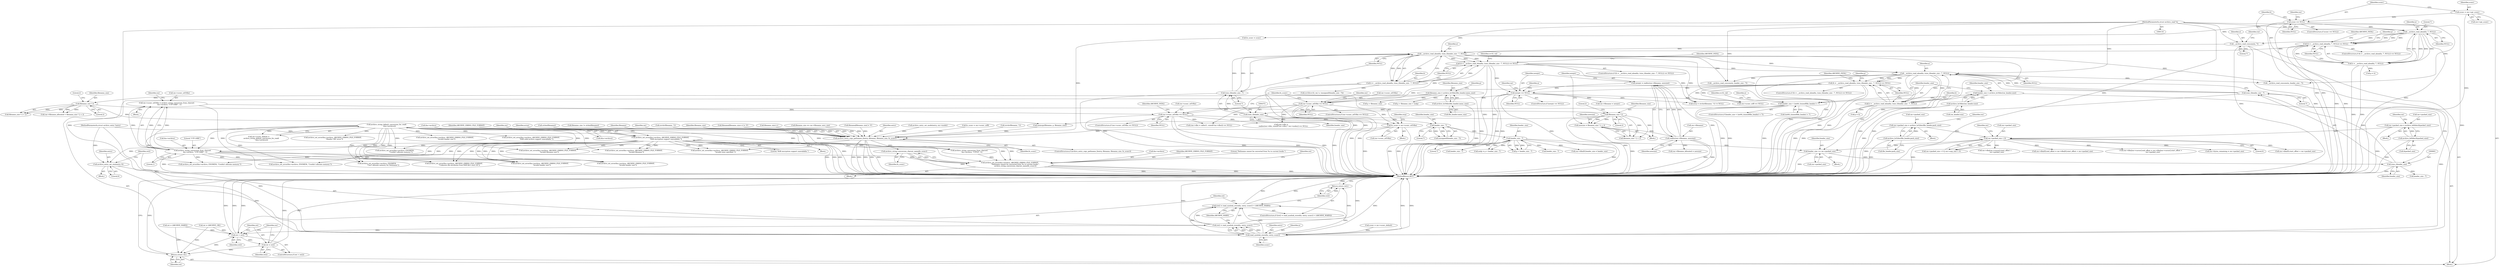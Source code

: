 digraph "0_libarchive_5562545b5562f6d12a4ef991fae158bf4ccf92b6@pointer" {
"1000978" [label="(Call,fn_sconv = rar->sconv_utf16be)"];
"1000971" [label="(Call,rar->sconv_utf16be == NULL)"];
"1000959" [label="(Call,rar->sconv_utf16be = archive_string_conversion_from_charset(\n           &a->archive, \"UTF-16BE\", 1))"];
"1000963" [label="(Call,archive_string_conversion_from_charset(\n           &a->archive, \"UTF-16BE\", 1))"];
"1000172" [label="(Call,archive_string_default_conversion_for_read(\n            &(a->archive)))"];
"1000470" [label="(Call,archive_set_error(&a->archive, ARCHIVE_ERRNO_FILE_FORMAT,\n                      \"RAR encryption support unavailable.\"))"];
"1000953" [label="(Call,rar->sconv_utf16be == NULL)"];
"1000365" [label="(Call,(h = __archive_read_ahead(a, (size_t)header_size - 7, NULL)) == NULL)"];
"1000366" [label="(Call,h = __archive_read_ahead(a, (size_t)header_size - 7, NULL))"];
"1000368" [label="(Call,__archive_read_ahead(a, (size_t)header_size - 7, NULL))"];
"1000252" [label="(Call,__archive_read_consume(a, 7))"];
"1000191" [label="(Call,__archive_read_ahead(a, 7, NULL))"];
"1000117" [label="(MethodParameterIn,struct archive_read *a)"];
"1000158" [label="(Call,sconv == NULL)"];
"1000152" [label="(Call,sconv = rar->opt_sconv)"];
"1000370" [label="(Call,(size_t)header_size - 7)"];
"1000371" [label="(Call,(size_t)header_size)"];
"1000222" [label="(Call,header_size < (int64_t)sizeof(file_header) + 7)"];
"1000215" [label="(Call,header_size = archive_le16dec(rar_header.size))"];
"1000217" [label="(Call,archive_le16dec(rar_header.size))"];
"1000188" [label="(Call,(h = __archive_read_ahead(a, 7, NULL)) == NULL)"];
"1000189" [label="(Call,h = __archive_read_ahead(a, 7, NULL))"];
"1000594" [label="(Call,(h = __archive_read_ahead(a, (size_t)header_size - 7, NULL)) == NULL)"];
"1000595" [label="(Call,h = __archive_read_ahead(a, (size_t)header_size - 7, NULL))"];
"1000597" [label="(Call,__archive_read_ahead(a, (size_t)header_size - 7, NULL))"];
"1000599" [label="(Call,(size_t)header_size - 7)"];
"1000600" [label="(Call,(size_t)header_size)"];
"1000588" [label="(Call,header_size += rar->packed_size)"];
"1000548" [label="(Call,rar->packed_size < 0)"];
"1000530" [label="(Call,rar->packed_size = archive_le32dec(file_header.pack_size))"];
"1000534" [label="(Call,archive_le32dec(file_header.pack_size))"];
"1000514" [label="(Call,rar->packed_size = archive_le64dec(&packed_size))"];
"1000518" [label="(Call,archive_le64dec(&packed_size))"];
"1000415" [label="(Call,header_size - 7)"];
"1000386" [label="(Call,header_size - 7)"];
"1000671" [label="(Call,newptr == NULL)"];
"1000663" [label="(Call,newptr = realloc(rar->filename, newsize))"];
"1000665" [label="(Call,realloc(rar->filename, newsize))"];
"1000656" [label="(Call,newsize = filename_size * 2 + 2)"];
"1000659" [label="(Call,filename_size * 2)"];
"1000649" [label="(Call,filename_size * 2)"];
"1000621" [label="(Call,filename_size = archive_le16dec(file_header.name_size))"];
"1000623" [label="(Call,archive_le16dec(file_header.name_size))"];
"1001661" [label="(Call,archive_entry_copy_pathname_l(entry, filename, filename_size, fn_sconv))"];
"1001688" [label="(Call,archive_string_conversion_charset_name(fn_sconv))"];
"1001681" [label="(Call,archive_set_error(&a->archive, ARCHIVE_ERRNO_FILE_FORMAT,\n                      \"Pathname cannot be converted from %s to current locale.\",\n                      archive_string_conversion_charset_name(fn_sconv)))"];
"1001707" [label="(Call,archive_entry_set_size(entry, 0))"];
"1001714" [label="(Call,read_symlink_stored(a, entry, sconv))"];
"1001711" [label="(Call,(ret2 = read_symlink_stored(a, entry, sconv)) < (ARCHIVE_WARN))"];
"1001712" [label="(Call,ret2 = read_symlink_stored(a, entry, sconv))"];
"1001719" [label="(Return,return ret2;)"];
"1001722" [label="(Call,ret > ret2)"];
"1001725" [label="(Call,ret = ret2)"];
"1001739" [label="(Return,return ret;)"];
"1001727" [label="(Identifier,ret2)"];
"1001101" [label="(Call,__archive_read_consume(a, header_size - 7))"];
"1001493" [label="(Call,archive_set_error(&a->archive, ARCHIVE_ERRNO_FILE_FORMAT,\n                      \"Unknown file attributes from RAR file's host OS\"))"];
"1000182" [label="(Call,sconv = rar->sconv_default)"];
"1001682" [label="(Call,&a->archive)"];
"1000953" [label="(Call,rar->sconv_utf16be == NULL)"];
"1000417" [label="(Literal,7)"];
"1000675" [label="(Call,archive_set_error(&a->archive, ENOMEM,\n                        \"Couldn't allocate memory.\"))"];
"1001708" [label="(Identifier,entry)"];
"1000369" [label="(Identifier,a)"];
"1000644" [label="(Call,rar->filename_allocated < filename_size * 2 + 2)"];
"1000518" [label="(Call,archive_le64dec(&packed_size))"];
"1000416" [label="(Identifier,header_size)"];
"1000959" [label="(Call,rar->sconv_utf16be = archive_string_conversion_from_charset(\n           &a->archive, \"UTF-16BE\", 1))"];
"1000559" [label="(Call,archive_set_error(&a->archive, ARCHIVE_ERRNO_FILE_FORMAT,\n                      \"Invalid sizes specified.\"))"];
"1000364" [label="(ControlStructure,if ((h = __archive_read_ahead(a, (size_t)header_size - 7, NULL)) == NULL))"];
"1000970" [label="(ControlStructure,if (rar->sconv_utf16be == NULL))"];
"1000600" [label="(Call,(size_t)header_size)"];
"1000194" [label="(Identifier,NULL)"];
"1001013" [label="(Call,rar->sconv_utf8 == NULL)"];
"1000197" [label="(Identifier,ARCHIVE_FATAL)"];
"1000399" [label="(Call,archive_set_error(&a->archive, ARCHIVE_ERRNO_FILE_FORMAT,\n      \"Header CRC error\"))"];
"1000216" [label="(Identifier,header_size)"];
"1000540" [label="(Identifier,rar)"];
"1000671" [label="(Call,newptr == NULL)"];
"1000514" [label="(Call,rar->packed_size = archive_le64dec(&packed_size))"];
"1000222" [label="(Call,header_size < (int64_t)sizeof(file_header) + 7)"];
"1000190" [label="(Identifier,h)"];
"1000699" [label="(Call,memcpy(filename, p, filename_size))"];
"1000152" [label="(Call,sconv = rar->opt_sconv)"];
"1000670" [label="(ControlStructure,if (newptr == NULL))"];
"1000657" [label="(Identifier,newsize)"];
"1001023" [label="(Call,archive_string_conversion_from_charset(\n           &a->archive, \"UTF-8\", 1))"];
"1000971" [label="(Call,rar->sconv_utf16be == NULL)"];
"1001216" [label="(Call,rar->dbo[rar->cursor].end_offset = rar->dbo[rar->cursor].start_offset +\n        rar->packed_size)"];
"1000954" [label="(Call,rar->sconv_utf16be)"];
"1001731" [label="(Identifier,rar)"];
"1000193" [label="(Literal,7)"];
"1000253" [label="(Identifier,a)"];
"1000188" [label="(Call,(h = __archive_read_ahead(a, 7, NULL)) == NULL)"];
"1000165" [label="(Identifier,rar)"];
"1000969" [label="(Literal,1)"];
"1000519" [label="(Call,&packed_size)"];
"1000365" [label="(Call,(h = __archive_read_ahead(a, (size_t)header_size - 7, NULL)) == NULL)"];
"1000662" [label="(Literal,2)"];
"1000117" [label="(MethodParameterIn,struct archive_read *a)"];
"1000234" [label="(Identifier,a)"];
"1000371" [label="(Call,(size_t)header_size)"];
"1000217" [label="(Call,archive_le16dec(rar_header.size))"];
"1000381" [label="(Call,crc32(crc32_val, h, (unsigned)(header_size - 7)))"];
"1000605" [label="(Identifier,NULL)"];
"1001690" [label="(Call,ret = (ARCHIVE_WARN))"];
"1000475" [label="(Identifier,ARCHIVE_ERRNO_FILE_FORMAT)"];
"1001715" [label="(Identifier,a)"];
"1000476" [label="(Literal,\"RAR encryption support unavailable.\")"];
"1000529" [label="(Block,)"];
"1001661" [label="(Call,archive_entry_copy_pathname_l(entry, filename, filename_size, fn_sconv))"];
"1001064" [label="(Call,(strp = strchr(filename, '\\')) != NULL)"];
"1000195" [label="(Identifier,NULL)"];
"1000678" [label="(Identifier,a)"];
"1000649" [label="(Call,filename_size * 2)"];
"1001038" [label="(Call,fn_sconv = rar->sconv_utf8)"];
"1000173" [label="(Call,&(a->archive))"];
"1000977" [label="(Identifier,ARCHIVE_FATAL)"];
"1000957" [label="(Identifier,NULL)"];
"1000621" [label="(Call,filename_size = archive_le16dec(file_header.name_size))"];
"1000589" [label="(Identifier,header_size)"];
"1001047" [label="(Call,strchr(filename, '\\'))"];
"1001394" [label="(Call,header_size - 7)"];
"1000650" [label="(Identifier,filename_size)"];
"1000199" [label="(Identifier,p)"];
"1000368" [label="(Call,__archive_read_ahead(a, (size_t)header_size - 7, NULL))"];
"1000720" [label="(Block,)"];
"1000159" [label="(Identifier,sconv)"];
"1000415" [label="(Call,header_size - 7)"];
"1000534" [label="(Call,archive_le32dec(file_header.pack_size))"];
"1000373" [label="(Identifier,header_size)"];
"1000568" [label="(Call,rar->bytes_remaining = rar->packed_size)"];
"1001722" [label="(Call,ret > ret2)"];
"1000158" [label="(Call,sconv == NULL)"];
"1000607" [label="(Identifier,ARCHIVE_FATAL)"];
"1000241" [label="(Identifier,crc32_val)"];
"1000480" [label="(Identifier,rar)"];
"1000651" [label="(Literal,2)"];
"1001669" [label="(Identifier,errno)"];
"1001740" [label="(Identifier,ret)"];
"1001350" [label="(Call,archive_set_error(&a->archive, ARCHIVE_ERRNO_FILE_FORMAT,\n        \"Invalid header size\"))"];
"1000656" [label="(Call,newsize = filename_size * 2 + 2)"];
"1000189" [label="(Call,h = __archive_read_ahead(a, 7, NULL))"];
"1000172" [label="(Call,archive_string_default_conversion_for_read(\n            &(a->archive)))"];
"1000530" [label="(Call,rar->packed_size = archive_le32dec(file_header.pack_size))"];
"1000742" [label="(Call,strlen(filename))"];
"1001720" [label="(Identifier,ret2)"];
"1000652" [label="(Literal,2)"];
"1000588" [label="(Call,header_size += rar->packed_size)"];
"1000960" [label="(Call,rar->sconv_utf16be)"];
"1000160" [label="(Identifier,NULL)"];
"1000653" [label="(Block,)"];
"1000191" [label="(Call,__archive_read_ahead(a, 7, NULL))"];
"1000716" [label="(Call,filename_size != strlen(filename))"];
"1001663" [label="(Identifier,filename)"];
"1000964" [label="(Call,&a->archive)"];
"1000231" [label="(Call,archive_set_error(&a->archive, ARCHIVE_ERRNO_FILE_FORMAT,\n      \"Invalid header size\"))"];
"1001710" [label="(ControlStructure,if ((ret2 = read_symlink_stored(a, entry, sconv)) < (ARCHIVE_WARN)))"];
"1001686" [label="(Identifier,ARCHIVE_ERRNO_FILE_FORMAT)"];
"1000579" [label="(Block,)"];
"1000388" [label="(Literal,7)"];
"1000120" [label="(Block,)"];
"1000375" [label="(Identifier,NULL)"];
"1000597" [label="(Call,__archive_read_ahead(a, (size_t)header_size - 7, NULL))"];
"1001688" [label="(Call,archive_string_conversion_charset_name(fn_sconv))"];
"1001144" [label="(Call,archive_set_error(&a->archive, ENOMEM, \"Couldn't allocate memory.\"))"];
"1000663" [label="(Call,newptr = realloc(rar->filename, newsize))"];
"1001717" [label="(Identifier,sconv)"];
"1000413" [label="(Call,p + header_size - 7)"];
"1000598" [label="(Identifier,a)"];
"1000684" [label="(Call,rar->filename = newptr)"];
"1000624" [label="(Call,file_header.name_size)"];
"1001103" [label="(Call,header_size - 7)"];
"1001697" [label="(Identifier,rar)"];
"1000548" [label="(Call,rar->packed_size < 0)"];
"1000221" [label="(ControlStructure,if (header_size < (int64_t)sizeof(file_header) + 7))"];
"1000984" [label="(Identifier,strp)"];
"1000376" [label="(Identifier,NULL)"];
"1001067" [label="(Call,strchr(filename, '\\'))"];
"1001687" [label="(Literal,\"Pathname cannot be converted from %s to current locale.\")"];
"1000471" [label="(Call,&a->archive)"];
"1000380" [label="(Identifier,crc32_val)"];
"1000461" [label="(Block,)"];
"1000531" [label="(Call,rar->packed_size)"];
"1000384" [label="(Call,(unsigned)(header_size - 7))"];
"1000972" [label="(Call,rar->sconv_utf16be)"];
"1000387" [label="(Identifier,header_size)"];
"1000659" [label="(Call,filename_size * 2)"];
"1001718" [label="(Identifier,ARCHIVE_WARN)"];
"1000968" [label="(Literal,\"UTF-16BE\")"];
"1000523" [label="(Identifier,rar)"];
"1000609" [label="(Identifier,p)"];
"1000552" [label="(Literal,0)"];
"1000628" [label="(Call,p + filename_size > endp)"];
"1001666" [label="(Block,)"];
"1001711" [label="(Call,(ret2 = read_symlink_stored(a, entry, sconv)) < (ARCHIVE_WARN))"];
"1001664" [label="(Identifier,filename_size)"];
"1000593" [label="(ControlStructure,if ((h = __archive_read_ahead(a, (size_t)header_size - 7, NULL)) == NULL))"];
"1000223" [label="(Identifier,header_size)"];
"1000946" [label="(Call,filename[filename_size++] = '\0')"];
"1000604" [label="(Identifier,NULL)"];
"1000608" [label="(Call,p = h)"];
"1001418" [label="(Call,rar->dbo[0].start_offset + rar->packed_size)"];
"1001288" [label="(Call,archive_set_error(&a->archive, ENOMEM, \"Couldn't allocate memory.\"))"];
"1001681" [label="(Call,archive_set_error(&a->archive, ARCHIVE_ERRNO_FILE_FORMAT,\n                      \"Pathname cannot be converted from %s to current locale.\",\n                      archive_string_conversion_charset_name(fn_sconv)))"];
"1001707" [label="(Call,archive_entry_set_size(entry, 0))"];
"1001709" [label="(Literal,0)"];
"1001672" [label="(Call,archive_set_error(&a->archive, ENOMEM,\n                        \"Can't allocate memory for Pathname\"))"];
"1000252" [label="(Call,__archive_read_consume(a, 7))"];
"1001713" [label="(Identifier,ret2)"];
"1000660" [label="(Identifier,filename_size)"];
"1000661" [label="(Literal,2)"];
"1000547" [label="(Call,rar->packed_size < 0 || rar->unp_size < 0)"];
"1001739" [label="(Return,return ret;)"];
"1000470" [label="(Call,archive_set_error(&a->archive, ARCHIVE_ERRNO_FILE_FORMAT,\n                      \"RAR encryption support unavailable.\"))"];
"1000215" [label="(Call,header_size = archive_le16dec(rar_header.size))"];
"1000602" [label="(Identifier,header_size)"];
"1000118" [label="(MethodParameterIn,struct archive_entry *entry)"];
"1001689" [label="(Identifier,fn_sconv)"];
"1001226" [label="(Call,rar->dbo[rar->cursor].start_offset +\n        rar->packed_size)"];
"1001410" [label="(Call,rar->dbo[0].end_offset = rar->dbo[0].start_offset + rar->packed_size)"];
"1000154" [label="(Call,rar->opt_sconv)"];
"1001124" [label="(Call,(rar->dbo =\n        realloc(rar->dbo, sizeof(*rar->dbo) * rar->nodes)) == NULL)"];
"1000157" [label="(ControlStructure,if (sconv == NULL))"];
"1000370" [label="(Call,(size_t)header_size - 7)"];
"1000139" [label="(Call,ret = (ARCHIVE_OK))"];
"1001297" [label="(Call,rar->dbo[0].header_size = header_size)"];
"1000615" [label="(Call,header_size - 7)"];
"1000549" [label="(Call,rar->packed_size)"];
"1000555" [label="(Identifier,rar)"];
"1001716" [label="(Identifier,entry)"];
"1001721" [label="(ControlStructure,if (ret > ret2))"];
"1000367" [label="(Identifier,h)"];
"1000192" [label="(Identifier,a)"];
"1000949" [label="(Call,filename_size++)"];
"1000669" [label="(Identifier,newsize)"];
"1001060" [label="(Call,fn_sconv = sconv)"];
"1001665" [label="(Identifier,fn_sconv)"];
"1000672" [label="(Identifier,newptr)"];
"1001719" [label="(Return,return ret2;)"];
"1000594" [label="(Call,(h = __archive_read_ahead(a, (size_t)header_size - 7, NULL)) == NULL)"];
"1000378" [label="(Identifier,ARCHIVE_FATAL)"];
"1000599" [label="(Call,(size_t)header_size - 7)"];
"1000623" [label="(Call,archive_le16dec(file_header.name_size))"];
"1001726" [label="(Identifier,ret)"];
"1000980" [label="(Call,rar->sconv_utf16be)"];
"1000535" [label="(Call,file_header.pack_size)"];
"1000958" [label="(Block,)"];
"1001712" [label="(Call,ret2 = read_symlink_stored(a, entry, sconv))"];
"1000658" [label="(Call,filename_size * 2 + 2)"];
"1000596" [label="(Identifier,h)"];
"1001741" [label="(MethodReturn,RET)"];
"1000259" [label="(Identifier,rar)"];
"1001724" [label="(Identifier,ret2)"];
"1000595" [label="(Call,h = __archive_read_ahead(a, (size_t)header_size - 7, NULL))"];
"1000483" [label="(Block,)"];
"1000634" [label="(Call,archive_set_error(&a->archive, ARCHIVE_ERRNO_FILE_FORMAT,\n      \"Invalid filename size\"))"];
"1000963" [label="(Call,archive_string_conversion_from_charset(\n           &a->archive, \"UTF-16BE\", 1))"];
"1000664" [label="(Identifier,newptr)"];
"1001691" [label="(Identifier,ret)"];
"1000973" [label="(Identifier,rar)"];
"1000666" [label="(Call,rar->filename)"];
"1000979" [label="(Identifier,fn_sconv)"];
"1001084" [label="(Call,filename_size == rar->filename_save_size)"];
"1000153" [label="(Identifier,sconv)"];
"1000703" [label="(Call,filename[filename_size] = '\0')"];
"1001662" [label="(Identifier,entry)"];
"1000622" [label="(Identifier,filename_size)"];
"1000689" [label="(Call,rar->filename_allocated = newsize)"];
"1000224" [label="(Call,(int64_t)sizeof(file_header) + 7)"];
"1000515" [label="(Call,rar->packed_size)"];
"1000374" [label="(Literal,7)"];
"1001655" [label="(Call,archive_entry_set_mode(entry, rar->mode))"];
"1000218" [label="(Call,rar_header.size)"];
"1001701" [label="(Block,)"];
"1000187" [label="(ControlStructure,if ((h = __archive_read_ahead(a, 7, NULL)) == NULL))"];
"1000673" [label="(Identifier,NULL)"];
"1001660" [label="(ControlStructure,if (archive_entry_copy_pathname_l(entry, filename, filename_size, fn_sconv)))"];
"1000648" [label="(Call,filename_size * 2 + 2)"];
"1000254" [label="(Literal,7)"];
"1000629" [label="(Call,p + filename_size)"];
"1000355" [label="(Call,archive_set_error(&a->archive, ARCHIVE_ERRNO_FILE_FORMAT,\n                      \"RAR solid archive support unavailable.\"))"];
"1000961" [label="(Identifier,rar)"];
"1001392" [label="(Call,__archive_read_consume(a, header_size - 7))"];
"1000975" [label="(Identifier,NULL)"];
"1001725" [label="(Call,ret = ret2)"];
"1001274" [label="(Call,(rar->dbo = calloc(1, sizeof(*rar->dbo))) == NULL)"];
"1000952" [label="(ControlStructure,if (rar->sconv_utf16be == NULL))"];
"1000686" [label="(Identifier,rar)"];
"1001723" [label="(Identifier,ret)"];
"1001714" [label="(Call,read_symlink_stored(a, entry, sconv))"];
"1000931" [label="(Call,archive_set_error(&a->archive, ARCHIVE_ERRNO_FILE_FORMAT,\n          \"Invalid filename\"))"];
"1000978" [label="(Call,fn_sconv = rar->sconv_utf16be)"];
"1001383" [label="(Call,archive_set_error(&a->archive, ARCHIVE_ERRNO_FILE_FORMAT,\n        \"Invalid header size\"))"];
"1000366" [label="(Call,h = __archive_read_ahead(a, (size_t)header_size - 7, NULL))"];
"1000630" [label="(Identifier,p)"];
"1000665" [label="(Call,realloc(rar->filename, newsize))"];
"1000168" [label="(Call,rar->sconv_default =\n          archive_string_default_conversion_for_read(\n            &(a->archive)))"];
"1000411" [label="(Call,endp = p + header_size - 7)"];
"1000198" [label="(Call,p = h)"];
"1000386" [label="(Call,header_size - 7)"];
"1000590" [label="(Call,rar->packed_size)"];
"1000603" [label="(Literal,7)"];
"1000978" -> "1000720"  [label="AST: "];
"1000978" -> "1000980"  [label="CFG: "];
"1000979" -> "1000978"  [label="AST: "];
"1000980" -> "1000978"  [label="AST: "];
"1000984" -> "1000978"  [label="CFG: "];
"1000978" -> "1001741"  [label="DDG: "];
"1000978" -> "1001741"  [label="DDG: "];
"1000971" -> "1000978"  [label="DDG: "];
"1000953" -> "1000978"  [label="DDG: "];
"1000978" -> "1001661"  [label="DDG: "];
"1000971" -> "1000970"  [label="AST: "];
"1000971" -> "1000975"  [label="CFG: "];
"1000972" -> "1000971"  [label="AST: "];
"1000975" -> "1000971"  [label="AST: "];
"1000977" -> "1000971"  [label="CFG: "];
"1000979" -> "1000971"  [label="CFG: "];
"1000971" -> "1001741"  [label="DDG: "];
"1000971" -> "1001741"  [label="DDG: "];
"1000971" -> "1001741"  [label="DDG: "];
"1000959" -> "1000971"  [label="DDG: "];
"1000953" -> "1000971"  [label="DDG: "];
"1000971" -> "1001124"  [label="DDG: "];
"1000971" -> "1001274"  [label="DDG: "];
"1000959" -> "1000958"  [label="AST: "];
"1000959" -> "1000963"  [label="CFG: "];
"1000960" -> "1000959"  [label="AST: "];
"1000963" -> "1000959"  [label="AST: "];
"1000973" -> "1000959"  [label="CFG: "];
"1000959" -> "1001741"  [label="DDG: "];
"1000963" -> "1000959"  [label="DDG: "];
"1000963" -> "1000959"  [label="DDG: "];
"1000963" -> "1000959"  [label="DDG: "];
"1000963" -> "1000969"  [label="CFG: "];
"1000964" -> "1000963"  [label="AST: "];
"1000968" -> "1000963"  [label="AST: "];
"1000969" -> "1000963"  [label="AST: "];
"1000963" -> "1001741"  [label="DDG: "];
"1000172" -> "1000963"  [label="DDG: "];
"1000470" -> "1000963"  [label="DDG: "];
"1000963" -> "1001144"  [label="DDG: "];
"1000963" -> "1001288"  [label="DDG: "];
"1000963" -> "1001350"  [label="DDG: "];
"1000963" -> "1001383"  [label="DDG: "];
"1000963" -> "1001493"  [label="DDG: "];
"1000963" -> "1001672"  [label="DDG: "];
"1000963" -> "1001681"  [label="DDG: "];
"1000172" -> "1000168"  [label="AST: "];
"1000172" -> "1000173"  [label="CFG: "];
"1000173" -> "1000172"  [label="AST: "];
"1000168" -> "1000172"  [label="CFG: "];
"1000172" -> "1001741"  [label="DDG: "];
"1000172" -> "1000168"  [label="DDG: "];
"1000172" -> "1000231"  [label="DDG: "];
"1000172" -> "1000355"  [label="DDG: "];
"1000172" -> "1000399"  [label="DDG: "];
"1000172" -> "1000470"  [label="DDG: "];
"1000172" -> "1000559"  [label="DDG: "];
"1000172" -> "1000634"  [label="DDG: "];
"1000172" -> "1000675"  [label="DDG: "];
"1000172" -> "1000931"  [label="DDG: "];
"1000172" -> "1001023"  [label="DDG: "];
"1000172" -> "1001144"  [label="DDG: "];
"1000172" -> "1001288"  [label="DDG: "];
"1000172" -> "1001350"  [label="DDG: "];
"1000172" -> "1001383"  [label="DDG: "];
"1000172" -> "1001493"  [label="DDG: "];
"1000172" -> "1001672"  [label="DDG: "];
"1000172" -> "1001681"  [label="DDG: "];
"1000470" -> "1000461"  [label="AST: "];
"1000470" -> "1000476"  [label="CFG: "];
"1000471" -> "1000470"  [label="AST: "];
"1000475" -> "1000470"  [label="AST: "];
"1000476" -> "1000470"  [label="AST: "];
"1000480" -> "1000470"  [label="CFG: "];
"1000470" -> "1001741"  [label="DDG: "];
"1000470" -> "1001741"  [label="DDG: "];
"1000470" -> "1001741"  [label="DDG: "];
"1000470" -> "1000559"  [label="DDG: "];
"1000470" -> "1000559"  [label="DDG: "];
"1000470" -> "1000634"  [label="DDG: "];
"1000470" -> "1000634"  [label="DDG: "];
"1000470" -> "1000675"  [label="DDG: "];
"1000470" -> "1000931"  [label="DDG: "];
"1000470" -> "1000931"  [label="DDG: "];
"1000470" -> "1001023"  [label="DDG: "];
"1000470" -> "1001144"  [label="DDG: "];
"1000470" -> "1001288"  [label="DDG: "];
"1000470" -> "1001350"  [label="DDG: "];
"1000470" -> "1001350"  [label="DDG: "];
"1000470" -> "1001383"  [label="DDG: "];
"1000470" -> "1001383"  [label="DDG: "];
"1000470" -> "1001493"  [label="DDG: "];
"1000470" -> "1001493"  [label="DDG: "];
"1000470" -> "1001672"  [label="DDG: "];
"1000470" -> "1001681"  [label="DDG: "];
"1000470" -> "1001681"  [label="DDG: "];
"1000953" -> "1000952"  [label="AST: "];
"1000953" -> "1000957"  [label="CFG: "];
"1000954" -> "1000953"  [label="AST: "];
"1000957" -> "1000953"  [label="AST: "];
"1000961" -> "1000953"  [label="CFG: "];
"1000979" -> "1000953"  [label="CFG: "];
"1000953" -> "1001741"  [label="DDG: "];
"1000953" -> "1001741"  [label="DDG: "];
"1000365" -> "1000953"  [label="DDG: "];
"1000594" -> "1000953"  [label="DDG: "];
"1000671" -> "1000953"  [label="DDG: "];
"1000953" -> "1001124"  [label="DDG: "];
"1000953" -> "1001274"  [label="DDG: "];
"1000365" -> "1000364"  [label="AST: "];
"1000365" -> "1000376"  [label="CFG: "];
"1000366" -> "1000365"  [label="AST: "];
"1000376" -> "1000365"  [label="AST: "];
"1000378" -> "1000365"  [label="CFG: "];
"1000380" -> "1000365"  [label="CFG: "];
"1000365" -> "1001741"  [label="DDG: "];
"1000365" -> "1001741"  [label="DDG: "];
"1000366" -> "1000365"  [label="DDG: "];
"1000368" -> "1000365"  [label="DDG: "];
"1000368" -> "1000365"  [label="DDG: "];
"1000368" -> "1000365"  [label="DDG: "];
"1000365" -> "1000597"  [label="DDG: "];
"1000365" -> "1000671"  [label="DDG: "];
"1000365" -> "1001013"  [label="DDG: "];
"1000365" -> "1001064"  [label="DDG: "];
"1000366" -> "1000368"  [label="CFG: "];
"1000367" -> "1000366"  [label="AST: "];
"1000368" -> "1000366"  [label="AST: "];
"1000376" -> "1000366"  [label="CFG: "];
"1000366" -> "1001741"  [label="DDG: "];
"1000366" -> "1001741"  [label="DDG: "];
"1000368" -> "1000366"  [label="DDG: "];
"1000368" -> "1000366"  [label="DDG: "];
"1000368" -> "1000366"  [label="DDG: "];
"1000366" -> "1000381"  [label="DDG: "];
"1000368" -> "1000375"  [label="CFG: "];
"1000369" -> "1000368"  [label="AST: "];
"1000370" -> "1000368"  [label="AST: "];
"1000375" -> "1000368"  [label="AST: "];
"1000368" -> "1001741"  [label="DDG: "];
"1000368" -> "1001741"  [label="DDG: "];
"1000252" -> "1000368"  [label="DDG: "];
"1000117" -> "1000368"  [label="DDG: "];
"1000370" -> "1000368"  [label="DDG: "];
"1000370" -> "1000368"  [label="DDG: "];
"1000188" -> "1000368"  [label="DDG: "];
"1000368" -> "1000597"  [label="DDG: "];
"1000368" -> "1001101"  [label="DDG: "];
"1000368" -> "1001392"  [label="DDG: "];
"1000252" -> "1000120"  [label="AST: "];
"1000252" -> "1000254"  [label="CFG: "];
"1000253" -> "1000252"  [label="AST: "];
"1000254" -> "1000252"  [label="AST: "];
"1000259" -> "1000252"  [label="CFG: "];
"1000252" -> "1001741"  [label="DDG: "];
"1000252" -> "1001741"  [label="DDG: "];
"1000191" -> "1000252"  [label="DDG: "];
"1000117" -> "1000252"  [label="DDG: "];
"1000191" -> "1000189"  [label="AST: "];
"1000191" -> "1000194"  [label="CFG: "];
"1000192" -> "1000191"  [label="AST: "];
"1000193" -> "1000191"  [label="AST: "];
"1000194" -> "1000191"  [label="AST: "];
"1000189" -> "1000191"  [label="CFG: "];
"1000191" -> "1001741"  [label="DDG: "];
"1000191" -> "1000188"  [label="DDG: "];
"1000191" -> "1000188"  [label="DDG: "];
"1000191" -> "1000188"  [label="DDG: "];
"1000191" -> "1000189"  [label="DDG: "];
"1000191" -> "1000189"  [label="DDG: "];
"1000191" -> "1000189"  [label="DDG: "];
"1000117" -> "1000191"  [label="DDG: "];
"1000158" -> "1000191"  [label="DDG: "];
"1000117" -> "1000116"  [label="AST: "];
"1000117" -> "1001741"  [label="DDG: "];
"1000117" -> "1000597"  [label="DDG: "];
"1000117" -> "1001101"  [label="DDG: "];
"1000117" -> "1001392"  [label="DDG: "];
"1000117" -> "1001714"  [label="DDG: "];
"1000158" -> "1000157"  [label="AST: "];
"1000158" -> "1000160"  [label="CFG: "];
"1000159" -> "1000158"  [label="AST: "];
"1000160" -> "1000158"  [label="AST: "];
"1000165" -> "1000158"  [label="CFG: "];
"1000190" -> "1000158"  [label="CFG: "];
"1000158" -> "1001741"  [label="DDG: "];
"1000158" -> "1001741"  [label="DDG: "];
"1000152" -> "1000158"  [label="DDG: "];
"1000158" -> "1001060"  [label="DDG: "];
"1000158" -> "1001714"  [label="DDG: "];
"1000152" -> "1000120"  [label="AST: "];
"1000152" -> "1000154"  [label="CFG: "];
"1000153" -> "1000152"  [label="AST: "];
"1000154" -> "1000152"  [label="AST: "];
"1000159" -> "1000152"  [label="CFG: "];
"1000152" -> "1001741"  [label="DDG: "];
"1000370" -> "1000374"  [label="CFG: "];
"1000371" -> "1000370"  [label="AST: "];
"1000374" -> "1000370"  [label="AST: "];
"1000375" -> "1000370"  [label="CFG: "];
"1000370" -> "1001741"  [label="DDG: "];
"1000371" -> "1000370"  [label="DDG: "];
"1000371" -> "1000373"  [label="CFG: "];
"1000372" -> "1000371"  [label="AST: "];
"1000373" -> "1000371"  [label="AST: "];
"1000374" -> "1000371"  [label="CFG: "];
"1000371" -> "1001741"  [label="DDG: "];
"1000222" -> "1000371"  [label="DDG: "];
"1000371" -> "1000386"  [label="DDG: "];
"1000222" -> "1000221"  [label="AST: "];
"1000222" -> "1000224"  [label="CFG: "];
"1000223" -> "1000222"  [label="AST: "];
"1000224" -> "1000222"  [label="AST: "];
"1000234" -> "1000222"  [label="CFG: "];
"1000241" -> "1000222"  [label="CFG: "];
"1000222" -> "1001741"  [label="DDG: "];
"1000222" -> "1001741"  [label="DDG: "];
"1000222" -> "1001741"  [label="DDG: "];
"1000215" -> "1000222"  [label="DDG: "];
"1000215" -> "1000120"  [label="AST: "];
"1000215" -> "1000217"  [label="CFG: "];
"1000216" -> "1000215"  [label="AST: "];
"1000217" -> "1000215"  [label="AST: "];
"1000223" -> "1000215"  [label="CFG: "];
"1000215" -> "1001741"  [label="DDG: "];
"1000217" -> "1000215"  [label="DDG: "];
"1000217" -> "1000218"  [label="CFG: "];
"1000218" -> "1000217"  [label="AST: "];
"1000217" -> "1001741"  [label="DDG: "];
"1000188" -> "1000187"  [label="AST: "];
"1000188" -> "1000195"  [label="CFG: "];
"1000189" -> "1000188"  [label="AST: "];
"1000195" -> "1000188"  [label="AST: "];
"1000197" -> "1000188"  [label="CFG: "];
"1000199" -> "1000188"  [label="CFG: "];
"1000188" -> "1001741"  [label="DDG: "];
"1000188" -> "1001741"  [label="DDG: "];
"1000189" -> "1000188"  [label="DDG: "];
"1000190" -> "1000189"  [label="AST: "];
"1000195" -> "1000189"  [label="CFG: "];
"1000189" -> "1001741"  [label="DDG: "];
"1000189" -> "1001741"  [label="DDG: "];
"1000189" -> "1000198"  [label="DDG: "];
"1000594" -> "1000593"  [label="AST: "];
"1000594" -> "1000605"  [label="CFG: "];
"1000595" -> "1000594"  [label="AST: "];
"1000605" -> "1000594"  [label="AST: "];
"1000607" -> "1000594"  [label="CFG: "];
"1000609" -> "1000594"  [label="CFG: "];
"1000594" -> "1001741"  [label="DDG: "];
"1000594" -> "1001741"  [label="DDG: "];
"1000595" -> "1000594"  [label="DDG: "];
"1000597" -> "1000594"  [label="DDG: "];
"1000597" -> "1000594"  [label="DDG: "];
"1000597" -> "1000594"  [label="DDG: "];
"1000594" -> "1000671"  [label="DDG: "];
"1000594" -> "1001013"  [label="DDG: "];
"1000594" -> "1001064"  [label="DDG: "];
"1000595" -> "1000597"  [label="CFG: "];
"1000596" -> "1000595"  [label="AST: "];
"1000597" -> "1000595"  [label="AST: "];
"1000605" -> "1000595"  [label="CFG: "];
"1000595" -> "1001741"  [label="DDG: "];
"1000595" -> "1001741"  [label="DDG: "];
"1000597" -> "1000595"  [label="DDG: "];
"1000597" -> "1000595"  [label="DDG: "];
"1000597" -> "1000595"  [label="DDG: "];
"1000595" -> "1000608"  [label="DDG: "];
"1000597" -> "1000604"  [label="CFG: "];
"1000598" -> "1000597"  [label="AST: "];
"1000599" -> "1000597"  [label="AST: "];
"1000604" -> "1000597"  [label="AST: "];
"1000597" -> "1001741"  [label="DDG: "];
"1000597" -> "1001741"  [label="DDG: "];
"1000599" -> "1000597"  [label="DDG: "];
"1000599" -> "1000597"  [label="DDG: "];
"1000597" -> "1001101"  [label="DDG: "];
"1000597" -> "1001392"  [label="DDG: "];
"1000599" -> "1000603"  [label="CFG: "];
"1000600" -> "1000599"  [label="AST: "];
"1000603" -> "1000599"  [label="AST: "];
"1000604" -> "1000599"  [label="CFG: "];
"1000599" -> "1001741"  [label="DDG: "];
"1000600" -> "1000599"  [label="DDG: "];
"1000600" -> "1000602"  [label="CFG: "];
"1000601" -> "1000600"  [label="AST: "];
"1000602" -> "1000600"  [label="AST: "];
"1000603" -> "1000600"  [label="CFG: "];
"1000600" -> "1001741"  [label="DDG: "];
"1000588" -> "1000600"  [label="DDG: "];
"1000600" -> "1000615"  [label="DDG: "];
"1000588" -> "1000579"  [label="AST: "];
"1000588" -> "1000590"  [label="CFG: "];
"1000589" -> "1000588"  [label="AST: "];
"1000590" -> "1000588"  [label="AST: "];
"1000596" -> "1000588"  [label="CFG: "];
"1000588" -> "1001741"  [label="DDG: "];
"1000548" -> "1000588"  [label="DDG: "];
"1000415" -> "1000588"  [label="DDG: "];
"1000548" -> "1000547"  [label="AST: "];
"1000548" -> "1000552"  [label="CFG: "];
"1000549" -> "1000548"  [label="AST: "];
"1000552" -> "1000548"  [label="AST: "];
"1000555" -> "1000548"  [label="CFG: "];
"1000547" -> "1000548"  [label="CFG: "];
"1000548" -> "1001741"  [label="DDG: "];
"1000548" -> "1000547"  [label="DDG: "];
"1000548" -> "1000547"  [label="DDG: "];
"1000530" -> "1000548"  [label="DDG: "];
"1000514" -> "1000548"  [label="DDG: "];
"1000548" -> "1000568"  [label="DDG: "];
"1000548" -> "1001216"  [label="DDG: "];
"1000548" -> "1001226"  [label="DDG: "];
"1000548" -> "1001410"  [label="DDG: "];
"1000548" -> "1001418"  [label="DDG: "];
"1000530" -> "1000529"  [label="AST: "];
"1000530" -> "1000534"  [label="CFG: "];
"1000531" -> "1000530"  [label="AST: "];
"1000534" -> "1000530"  [label="AST: "];
"1000540" -> "1000530"  [label="CFG: "];
"1000530" -> "1001741"  [label="DDG: "];
"1000534" -> "1000530"  [label="DDG: "];
"1000534" -> "1000535"  [label="CFG: "];
"1000535" -> "1000534"  [label="AST: "];
"1000534" -> "1001741"  [label="DDG: "];
"1000514" -> "1000483"  [label="AST: "];
"1000514" -> "1000518"  [label="CFG: "];
"1000515" -> "1000514"  [label="AST: "];
"1000518" -> "1000514"  [label="AST: "];
"1000523" -> "1000514"  [label="CFG: "];
"1000514" -> "1001741"  [label="DDG: "];
"1000518" -> "1000514"  [label="DDG: "];
"1000518" -> "1000519"  [label="CFG: "];
"1000519" -> "1000518"  [label="AST: "];
"1000518" -> "1001741"  [label="DDG: "];
"1000415" -> "1000413"  [label="AST: "];
"1000415" -> "1000417"  [label="CFG: "];
"1000416" -> "1000415"  [label="AST: "];
"1000417" -> "1000415"  [label="AST: "];
"1000413" -> "1000415"  [label="CFG: "];
"1000415" -> "1001741"  [label="DDG: "];
"1000415" -> "1000411"  [label="DDG: "];
"1000415" -> "1000411"  [label="DDG: "];
"1000415" -> "1000413"  [label="DDG: "];
"1000415" -> "1000413"  [label="DDG: "];
"1000386" -> "1000415"  [label="DDG: "];
"1000415" -> "1001103"  [label="DDG: "];
"1000415" -> "1001297"  [label="DDG: "];
"1000415" -> "1001394"  [label="DDG: "];
"1000386" -> "1000384"  [label="AST: "];
"1000386" -> "1000388"  [label="CFG: "];
"1000387" -> "1000386"  [label="AST: "];
"1000388" -> "1000386"  [label="AST: "];
"1000384" -> "1000386"  [label="CFG: "];
"1000386" -> "1001741"  [label="DDG: "];
"1000386" -> "1000384"  [label="DDG: "];
"1000386" -> "1000384"  [label="DDG: "];
"1000671" -> "1000670"  [label="AST: "];
"1000671" -> "1000673"  [label="CFG: "];
"1000672" -> "1000671"  [label="AST: "];
"1000673" -> "1000671"  [label="AST: "];
"1000678" -> "1000671"  [label="CFG: "];
"1000686" -> "1000671"  [label="CFG: "];
"1000671" -> "1001741"  [label="DDG: "];
"1000671" -> "1001741"  [label="DDG: "];
"1000671" -> "1001741"  [label="DDG: "];
"1000663" -> "1000671"  [label="DDG: "];
"1000671" -> "1000684"  [label="DDG: "];
"1000671" -> "1001013"  [label="DDG: "];
"1000671" -> "1001064"  [label="DDG: "];
"1000663" -> "1000653"  [label="AST: "];
"1000663" -> "1000665"  [label="CFG: "];
"1000664" -> "1000663"  [label="AST: "];
"1000665" -> "1000663"  [label="AST: "];
"1000672" -> "1000663"  [label="CFG: "];
"1000663" -> "1001741"  [label="DDG: "];
"1000665" -> "1000663"  [label="DDG: "];
"1000665" -> "1000663"  [label="DDG: "];
"1000665" -> "1000669"  [label="CFG: "];
"1000666" -> "1000665"  [label="AST: "];
"1000669" -> "1000665"  [label="AST: "];
"1000665" -> "1001741"  [label="DDG: "];
"1000665" -> "1001741"  [label="DDG: "];
"1000656" -> "1000665"  [label="DDG: "];
"1000665" -> "1000689"  [label="DDG: "];
"1000656" -> "1000653"  [label="AST: "];
"1000656" -> "1000658"  [label="CFG: "];
"1000657" -> "1000656"  [label="AST: "];
"1000658" -> "1000656"  [label="AST: "];
"1000664" -> "1000656"  [label="CFG: "];
"1000656" -> "1001741"  [label="DDG: "];
"1000659" -> "1000656"  [label="DDG: "];
"1000659" -> "1000656"  [label="DDG: "];
"1000659" -> "1000658"  [label="AST: "];
"1000659" -> "1000661"  [label="CFG: "];
"1000660" -> "1000659"  [label="AST: "];
"1000661" -> "1000659"  [label="AST: "];
"1000662" -> "1000659"  [label="CFG: "];
"1000659" -> "1001741"  [label="DDG: "];
"1000659" -> "1000658"  [label="DDG: "];
"1000659" -> "1000658"  [label="DDG: "];
"1000649" -> "1000659"  [label="DDG: "];
"1000659" -> "1000699"  [label="DDG: "];
"1000649" -> "1000648"  [label="AST: "];
"1000649" -> "1000651"  [label="CFG: "];
"1000650" -> "1000649"  [label="AST: "];
"1000651" -> "1000649"  [label="AST: "];
"1000652" -> "1000649"  [label="CFG: "];
"1000649" -> "1000644"  [label="DDG: "];
"1000649" -> "1000644"  [label="DDG: "];
"1000649" -> "1000648"  [label="DDG: "];
"1000649" -> "1000648"  [label="DDG: "];
"1000621" -> "1000649"  [label="DDG: "];
"1000649" -> "1000699"  [label="DDG: "];
"1000621" -> "1000120"  [label="AST: "];
"1000621" -> "1000623"  [label="CFG: "];
"1000622" -> "1000621"  [label="AST: "];
"1000623" -> "1000621"  [label="AST: "];
"1000630" -> "1000621"  [label="CFG: "];
"1000621" -> "1001741"  [label="DDG: "];
"1000623" -> "1000621"  [label="DDG: "];
"1000621" -> "1000628"  [label="DDG: "];
"1000621" -> "1000629"  [label="DDG: "];
"1000623" -> "1000624"  [label="CFG: "];
"1000624" -> "1000623"  [label="AST: "];
"1000623" -> "1001741"  [label="DDG: "];
"1001661" -> "1001660"  [label="AST: "];
"1001661" -> "1001665"  [label="CFG: "];
"1001662" -> "1001661"  [label="AST: "];
"1001663" -> "1001661"  [label="AST: "];
"1001664" -> "1001661"  [label="AST: "];
"1001665" -> "1001661"  [label="AST: "];
"1001669" -> "1001661"  [label="CFG: "];
"1001697" -> "1001661"  [label="CFG: "];
"1001661" -> "1001741"  [label="DDG: "];
"1001661" -> "1001741"  [label="DDG: "];
"1001661" -> "1001741"  [label="DDG: "];
"1001661" -> "1001741"  [label="DDG: "];
"1001661" -> "1001741"  [label="DDG: "];
"1001655" -> "1001661"  [label="DDG: "];
"1000118" -> "1001661"  [label="DDG: "];
"1001047" -> "1001661"  [label="DDG: "];
"1000703" -> "1001661"  [label="DDG: "];
"1000946" -> "1001661"  [label="DDG: "];
"1001067" -> "1001661"  [label="DDG: "];
"1000742" -> "1001661"  [label="DDG: "];
"1000949" -> "1001661"  [label="DDG: "];
"1001084" -> "1001661"  [label="DDG: "];
"1000716" -> "1001661"  [label="DDG: "];
"1000699" -> "1001661"  [label="DDG: "];
"1001060" -> "1001661"  [label="DDG: "];
"1001038" -> "1001661"  [label="DDG: "];
"1001661" -> "1001688"  [label="DDG: "];
"1001661" -> "1001707"  [label="DDG: "];
"1001688" -> "1001681"  [label="AST: "];
"1001688" -> "1001689"  [label="CFG: "];
"1001689" -> "1001688"  [label="AST: "];
"1001681" -> "1001688"  [label="CFG: "];
"1001688" -> "1001741"  [label="DDG: "];
"1001688" -> "1001681"  [label="DDG: "];
"1001681" -> "1001666"  [label="AST: "];
"1001682" -> "1001681"  [label="AST: "];
"1001686" -> "1001681"  [label="AST: "];
"1001687" -> "1001681"  [label="AST: "];
"1001691" -> "1001681"  [label="CFG: "];
"1001681" -> "1001741"  [label="DDG: "];
"1001681" -> "1001741"  [label="DDG: "];
"1001681" -> "1001741"  [label="DDG: "];
"1001681" -> "1001741"  [label="DDG: "];
"1001023" -> "1001681"  [label="DDG: "];
"1001707" -> "1001701"  [label="AST: "];
"1001707" -> "1001709"  [label="CFG: "];
"1001708" -> "1001707"  [label="AST: "];
"1001709" -> "1001707"  [label="AST: "];
"1001713" -> "1001707"  [label="CFG: "];
"1001707" -> "1001741"  [label="DDG: "];
"1000118" -> "1001707"  [label="DDG: "];
"1001707" -> "1001714"  [label="DDG: "];
"1001714" -> "1001712"  [label="AST: "];
"1001714" -> "1001717"  [label="CFG: "];
"1001715" -> "1001714"  [label="AST: "];
"1001716" -> "1001714"  [label="AST: "];
"1001717" -> "1001714"  [label="AST: "];
"1001712" -> "1001714"  [label="CFG: "];
"1001714" -> "1001741"  [label="DDG: "];
"1001714" -> "1001741"  [label="DDG: "];
"1001714" -> "1001741"  [label="DDG: "];
"1001714" -> "1001711"  [label="DDG: "];
"1001714" -> "1001711"  [label="DDG: "];
"1001714" -> "1001711"  [label="DDG: "];
"1001714" -> "1001712"  [label="DDG: "];
"1001714" -> "1001712"  [label="DDG: "];
"1001714" -> "1001712"  [label="DDG: "];
"1001392" -> "1001714"  [label="DDG: "];
"1000118" -> "1001714"  [label="DDG: "];
"1000182" -> "1001714"  [label="DDG: "];
"1001711" -> "1001710"  [label="AST: "];
"1001711" -> "1001718"  [label="CFG: "];
"1001712" -> "1001711"  [label="AST: "];
"1001718" -> "1001711"  [label="AST: "];
"1001720" -> "1001711"  [label="CFG: "];
"1001723" -> "1001711"  [label="CFG: "];
"1001711" -> "1001741"  [label="DDG: "];
"1001711" -> "1001741"  [label="DDG: "];
"1001712" -> "1001711"  [label="DDG: "];
"1001713" -> "1001712"  [label="AST: "];
"1001718" -> "1001712"  [label="CFG: "];
"1001712" -> "1001741"  [label="DDG: "];
"1001712" -> "1001741"  [label="DDG: "];
"1001712" -> "1001719"  [label="DDG: "];
"1001712" -> "1001722"  [label="DDG: "];
"1001719" -> "1001710"  [label="AST: "];
"1001719" -> "1001720"  [label="CFG: "];
"1001720" -> "1001719"  [label="AST: "];
"1001741" -> "1001719"  [label="CFG: "];
"1001719" -> "1001741"  [label="DDG: "];
"1001720" -> "1001719"  [label="DDG: "];
"1001722" -> "1001721"  [label="AST: "];
"1001722" -> "1001724"  [label="CFG: "];
"1001723" -> "1001722"  [label="AST: "];
"1001724" -> "1001722"  [label="AST: "];
"1001726" -> "1001722"  [label="CFG: "];
"1001731" -> "1001722"  [label="CFG: "];
"1001722" -> "1001741"  [label="DDG: "];
"1001722" -> "1001741"  [label="DDG: "];
"1001722" -> "1001741"  [label="DDG: "];
"1001690" -> "1001722"  [label="DDG: "];
"1000139" -> "1001722"  [label="DDG: "];
"1001722" -> "1001725"  [label="DDG: "];
"1001722" -> "1001739"  [label="DDG: "];
"1001725" -> "1001721"  [label="AST: "];
"1001725" -> "1001727"  [label="CFG: "];
"1001726" -> "1001725"  [label="AST: "];
"1001727" -> "1001725"  [label="AST: "];
"1001731" -> "1001725"  [label="CFG: "];
"1001725" -> "1001741"  [label="DDG: "];
"1001725" -> "1001741"  [label="DDG: "];
"1001725" -> "1001739"  [label="DDG: "];
"1001739" -> "1000120"  [label="AST: "];
"1001739" -> "1001740"  [label="CFG: "];
"1001740" -> "1001739"  [label="AST: "];
"1001741" -> "1001739"  [label="CFG: "];
"1001739" -> "1001741"  [label="DDG: "];
"1001740" -> "1001739"  [label="DDG: "];
"1000139" -> "1001739"  [label="DDG: "];
"1001690" -> "1001739"  [label="DDG: "];
}
